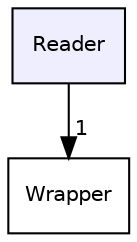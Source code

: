 digraph "/home/adam/Desktop/reg/Reader" {
  compound=true
  node [ fontsize="10", fontname="Helvetica"];
  edge [ labelfontsize="10", labelfontname="Helvetica"];
  dir_7f53e8b9a26c793ab5dfdc995fbc5424 [shape=box, label="Reader", style="filled", fillcolor="#eeeeff", pencolor="black", URL="dir_7f53e8b9a26c793ab5dfdc995fbc5424.html"];
  dir_db3c996ab4e4f06b0754c16fcab9ceab [shape=box label="Wrapper" URL="dir_db3c996ab4e4f06b0754c16fcab9ceab.html"];
  dir_7f53e8b9a26c793ab5dfdc995fbc5424->dir_db3c996ab4e4f06b0754c16fcab9ceab [headlabel="1", labeldistance=1.5 headhref="dir_000017_000020.html"];
}
